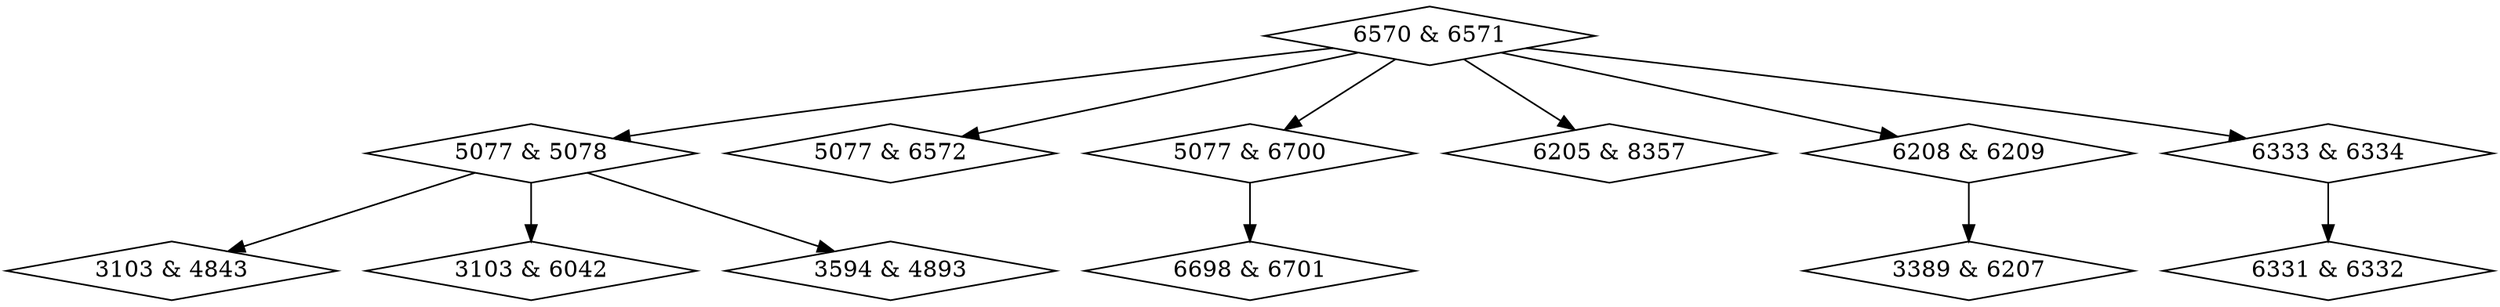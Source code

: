 digraph {
0 [label = "3103 & 4843", shape = diamond];
1 [label = "3103 & 6042", shape = diamond];
2 [label = "3389 & 6207", shape = diamond];
3 [label = "3594 & 4893", shape = diamond];
4 [label = "5077 & 5078", shape = diamond];
5 [label = "5077 & 6572", shape = diamond];
6 [label = "5077 & 6700", shape = diamond];
7 [label = "6205 & 8357", shape = diamond];
8 [label = "6208 & 6209", shape = diamond];
9 [label = "6331 & 6332", shape = diamond];
10 [label = "6333 & 6334", shape = diamond];
11 [label = "6570 & 6571", shape = diamond];
12 [label = "6698 & 6701", shape = diamond];
4->0;
4->1;
4->3;
6->12;
8->2;
10->9;
11->4;
11->5;
11->6;
11->7;
11->8;
11->10;
}
